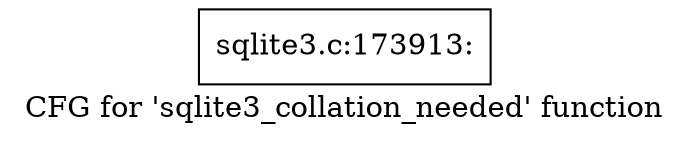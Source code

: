 digraph "CFG for 'sqlite3_collation_needed' function" {
	label="CFG for 'sqlite3_collation_needed' function";

	Node0x55c0f6a72fe0 [shape=record,label="{sqlite3.c:173913:}"];
}
